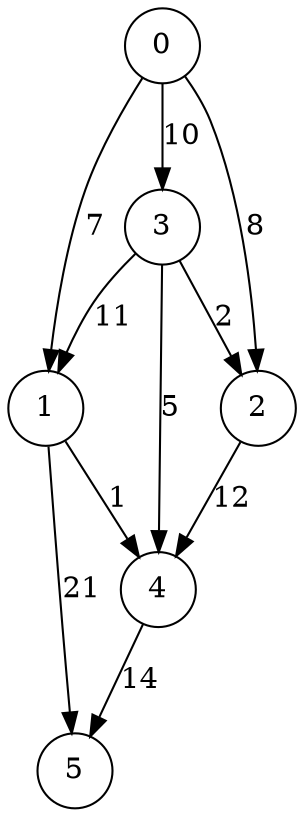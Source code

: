 digraph g {
node [shape = circle]; 
0 1 2 3 4 5 ;
0 -> 2 [ label = 8]; 
0 -> 3 [ label = 10]; 
0 -> 1 [ label = 7]; 
2 -> 4 [ label = 12]; 
3 -> 4 [ label = 5]; 
3 -> 2 [ label = 2]; 
3 -> 1 [ label = 11]; 
1 -> 4 [ label = 1]; 
1 -> 5 [ label = 21]; 
4 -> 5 [ label = 14]; 
} 
